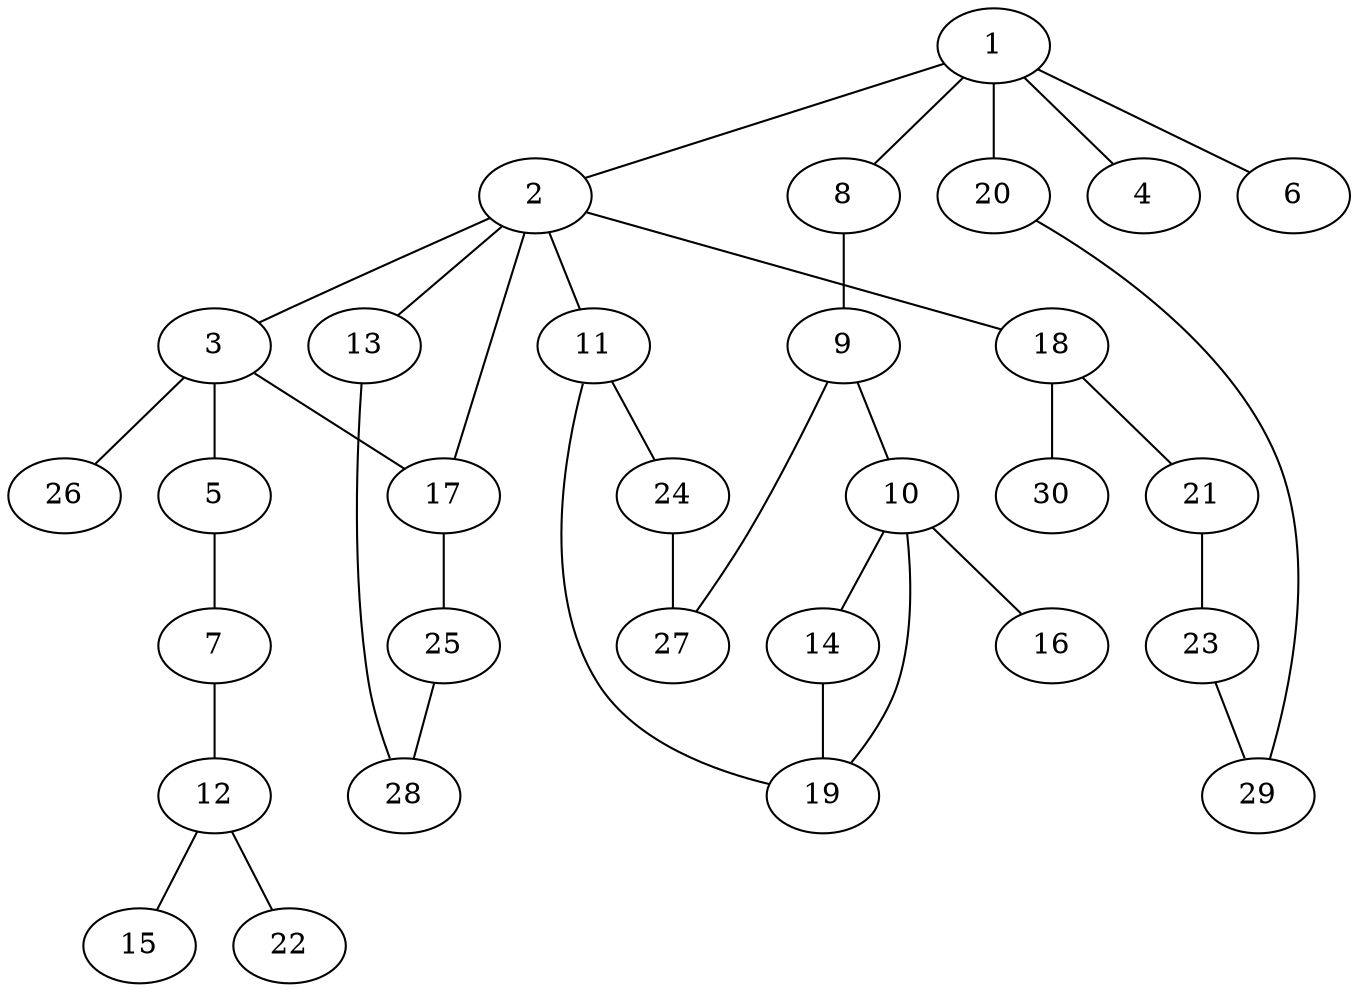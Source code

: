 graph graphname {1--2
1--4
1--6
1--8
1--20
2--3
2--11
2--13
2--17
2--18
3--5
3--17
3--26
5--7
7--12
8--9
9--10
9--27
10--14
10--16
10--19
11--19
11--24
12--15
12--22
13--28
14--19
17--25
18--21
18--30
20--29
21--23
23--29
24--27
25--28
}